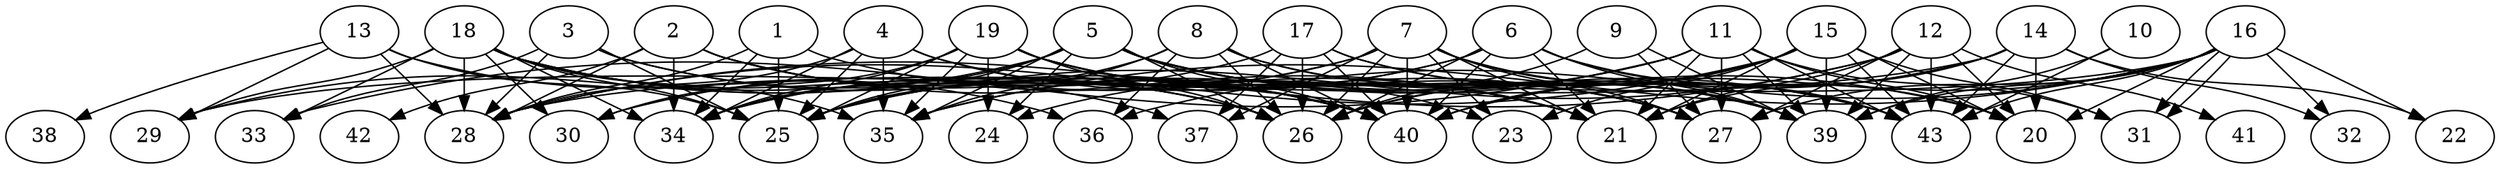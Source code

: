 // DAG (tier=3-complex, mode=compute, n=43, ccr=0.484, fat=0.790, density=0.685, regular=0.339, jump=0.204, mindata=1048576, maxdata=16777216)
// DAG automatically generated by daggen at Sun Aug 24 16:33:34 2025
// /home/ermia/Project/Environments/daggen/bin/daggen --dot --ccr 0.484 --fat 0.790 --regular 0.339 --density 0.685 --jump 0.204 --mindata 1048576 --maxdata 16777216 -n 43 
digraph G {
  1 [size="20040761514114336", alpha="0.11", expect_size="10020380757057168"]
  1 -> 21 [size ="665357845004288"]
  1 -> 25 [size ="665357845004288"]
  1 -> 28 [size ="665357845004288"]
  1 -> 34 [size ="665357845004288"]
  2 [size="213864357451268096000", alpha="0.02", expect_size="106932178725634048000"]
  2 -> 21 [size ="286098509004800"]
  2 -> 26 [size ="286098509004800"]
  2 -> 28 [size ="286098509004800"]
  2 -> 34 [size ="286098509004800"]
  2 -> 40 [size ="286098509004800"]
  2 -> 42 [size ="286098509004800"]
  3 [size="1148677718147268480", alpha="0.19", expect_size="574338859073634240"]
  3 -> 25 [size ="932080724738048"]
  3 -> 26 [size ="932080724738048"]
  3 -> 28 [size ="932080724738048"]
  3 -> 33 [size ="932080724738048"]
  3 -> 40 [size ="932080724738048"]
  4 [size="2237744001248647168", alpha="0.04", expect_size="1118872000624323584"]
  4 -> 25 [size ="991901524164608"]
  4 -> 27 [size ="991901524164608"]
  4 -> 28 [size ="991901524164608"]
  4 -> 34 [size ="991901524164608"]
  4 -> 35 [size ="991901524164608"]
  4 -> 40 [size ="991901524164608"]
  5 [size="71440874546306880", alpha="0.01", expect_size="35720437273153440"]
  5 -> 20 [size ="2240269739098112"]
  5 -> 21 [size ="2240269739098112"]
  5 -> 24 [size ="2240269739098112"]
  5 -> 25 [size ="2240269739098112"]
  5 -> 26 [size ="2240269739098112"]
  5 -> 27 [size ="2240269739098112"]
  5 -> 29 [size ="2240269739098112"]
  5 -> 34 [size ="2240269739098112"]
  5 -> 35 [size ="2240269739098112"]
  5 -> 40 [size ="2240269739098112"]
  5 -> 43 [size ="2240269739098112"]
  6 [size="28472315490632466432", alpha="0.19", expect_size="14236157745316233216"]
  6 -> 20 [size ="74594220244992"]
  6 -> 21 [size ="74594220244992"]
  6 -> 25 [size ="74594220244992"]
  6 -> 26 [size ="74594220244992"]
  6 -> 34 [size ="74594220244992"]
  6 -> 39 [size ="74594220244992"]
  6 -> 40 [size ="74594220244992"]
  6 -> 43 [size ="74594220244992"]
  7 [size="891832779145216000000", alpha="0.14", expect_size="445916389572608000000"]
  7 -> 21 [size ="741217402880000"]
  7 -> 23 [size ="741217402880000"]
  7 -> 25 [size ="741217402880000"]
  7 -> 26 [size ="741217402880000"]
  7 -> 27 [size ="741217402880000"]
  7 -> 30 [size ="741217402880000"]
  7 -> 37 [size ="741217402880000"]
  7 -> 39 [size ="741217402880000"]
  7 -> 40 [size ="741217402880000"]
  7 -> 43 [size ="741217402880000"]
  8 [size="49638682373920915456", alpha="0.14", expect_size="24819341186960457728"]
  8 -> 25 [size ="108052996947968"]
  8 -> 26 [size ="108052996947968"]
  8 -> 27 [size ="108052996947968"]
  8 -> 35 [size ="108052996947968"]
  8 -> 36 [size ="108052996947968"]
  8 -> 39 [size ="108052996947968"]
  8 -> 40 [size ="108052996947968"]
  9 [size="37098226258785861632", alpha="0.09", expect_size="18549113129392930816"]
  9 -> 26 [size ="88986764705792"]
  9 -> 27 [size ="88986764705792"]
  9 -> 39 [size ="88986764705792"]
  10 [size="662891962638028928", alpha="0.01", expect_size="331445981319014464"]
  10 -> 39 [size ="522473242099712"]
  10 -> 43 [size ="522473242099712"]
  11 [size="1612663988122594312192", alpha="0.06", expect_size="806331994061297156096"]
  11 -> 20 [size ="1100151712120832"]
  11 -> 21 [size ="1100151712120832"]
  11 -> 24 [size ="1100151712120832"]
  11 -> 27 [size ="1100151712120832"]
  11 -> 31 [size ="1100151712120832"]
  11 -> 33 [size ="1100151712120832"]
  11 -> 35 [size ="1100151712120832"]
  11 -> 39 [size ="1100151712120832"]
  11 -> 43 [size ="1100151712120832"]
  12 [size="1173306682114048000000", alpha="0.12", expect_size="586653341057024000000"]
  12 -> 20 [size ="889947422720000"]
  12 -> 21 [size ="889947422720000"]
  12 -> 25 [size ="889947422720000"]
  12 -> 27 [size ="889947422720000"]
  12 -> 28 [size ="889947422720000"]
  12 -> 39 [size ="889947422720000"]
  12 -> 41 [size ="889947422720000"]
  12 -> 43 [size ="889947422720000"]
  13 [size="1380442201485715200", alpha="0.17", expect_size="690221100742857600"]
  13 -> 25 [size ="1207556932370432"]
  13 -> 28 [size ="1207556932370432"]
  13 -> 29 [size ="1207556932370432"]
  13 -> 36 [size ="1207556932370432"]
  13 -> 38 [size ="1207556932370432"]
  14 [size="675934256424658688", alpha="0.19", expect_size="337967128212329344"]
  14 -> 20 [size ="419066535739392"]
  14 -> 21 [size ="419066535739392"]
  14 -> 22 [size ="419066535739392"]
  14 -> 26 [size ="419066535739392"]
  14 -> 29 [size ="419066535739392"]
  14 -> 32 [size ="419066535739392"]
  14 -> 40 [size ="419066535739392"]
  14 -> 43 [size ="419066535739392"]
  15 [size="115679756664779776", alpha="0.10", expect_size="57839878332389888"]
  15 -> 20 [size ="296179636109312"]
  15 -> 21 [size ="296179636109312"]
  15 -> 23 [size ="296179636109312"]
  15 -> 26 [size ="296179636109312"]
  15 -> 28 [size ="296179636109312"]
  15 -> 31 [size ="296179636109312"]
  15 -> 39 [size ="296179636109312"]
  15 -> 40 [size ="296179636109312"]
  15 -> 43 [size ="296179636109312"]
  16 [size="2216102071852106514432", alpha="0.18", expect_size="1108051035926053257216"]
  16 -> 20 [size ="1359825434836992"]
  16 -> 22 [size ="1359825434836992"]
  16 -> 27 [size ="1359825434836992"]
  16 -> 28 [size ="1359825434836992"]
  16 -> 31 [size ="1359825434836992"]
  16 -> 31 [size ="1359825434836992"]
  16 -> 32 [size ="1359825434836992"]
  16 -> 35 [size ="1359825434836992"]
  16 -> 36 [size ="1359825434836992"]
  16 -> 39 [size ="1359825434836992"]
  16 -> 40 [size ="1359825434836992"]
  16 -> 43 [size ="1359825434836992"]
  17 [size="60427226674260072", alpha="0.08", expect_size="30213613337130036"]
  17 -> 26 [size ="2059287702536192"]
  17 -> 34 [size ="2059287702536192"]
  17 -> 37 [size ="2059287702536192"]
  17 -> 39 [size ="2059287702536192"]
  17 -> 40 [size ="2059287702536192"]
  17 -> 43 [size ="2059287702536192"]
  18 [size="1982051641908434829312", alpha="0.08", expect_size="991025820954217414656"]
  18 -> 25 [size ="1262311767539712"]
  18 -> 26 [size ="1262311767539712"]
  18 -> 28 [size ="1262311767539712"]
  18 -> 29 [size ="1262311767539712"]
  18 -> 30 [size ="1262311767539712"]
  18 -> 33 [size ="1262311767539712"]
  18 -> 34 [size ="1262311767539712"]
  18 -> 35 [size ="1262311767539712"]
  18 -> 37 [size ="1262311767539712"]
  18 -> 40 [size ="1262311767539712"]
  19 [size="2503401119598772224000", alpha="0.08", expect_size="1251700559799386112000"]
  19 -> 21 [size ="1474948811980800"]
  19 -> 23 [size ="1474948811980800"]
  19 -> 24 [size ="1474948811980800"]
  19 -> 25 [size ="1474948811980800"]
  19 -> 26 [size ="1474948811980800"]
  19 -> 27 [size ="1474948811980800"]
  19 -> 30 [size ="1474948811980800"]
  19 -> 34 [size ="1474948811980800"]
  19 -> 35 [size ="1474948811980800"]
  20 [size="1465046375185164288", alpha="0.10", expect_size="732523187592582144"]
  21 [size="881907863625138176000", alpha="0.19", expect_size="440953931812569088000"]
  22 [size="28329334595903291392", alpha="0.09", expect_size="14164667297951645696"]
  23 [size="2474232524174125", alpha="0.18", expect_size="1237116262087062"]
  24 [size="802564806500726784", alpha="0.14", expect_size="401282403250363392"]
  25 [size="646923758703858417664", alpha="0.04", expect_size="323461879351929208832"]
  26 [size="9182898984845312000", alpha="0.17", expect_size="4591449492422656000"]
  27 [size="22482051792969412", alpha="0.16", expect_size="11241025896484706"]
  28 [size="966594708250324992", alpha="0.03", expect_size="483297354125162496"]
  29 [size="3553313673486681505792", alpha="0.01", expect_size="1776656836743340752896"]
  30 [size="1991762010782220419072", alpha="0.17", expect_size="995881005391110209536"]
  31 [size="803225097056894208", alpha="0.04", expect_size="401612548528447104"]
  32 [size="764892034089388867584", alpha="0.20", expect_size="382446017044694433792"]
  33 [size="1621975935725261029376", alpha="0.15", expect_size="810987967862630514688"]
  34 [size="1587675869288175360", alpha="0.11", expect_size="793837934644087680"]
  35 [size="7801724451248805", alpha="0.16", expect_size="3900862225624402"]
  36 [size="3627409158170568", alpha="0.01", expect_size="1813704579085284"]
  37 [size="2202537437927578", alpha="0.20", expect_size="1101268718963789"]
  38 [size="19968169494829924", alpha="0.10", expect_size="9984084747414962"]
  39 [size="4263380289599832064000", alpha="0.10", expect_size="2131690144799916032000"]
  40 [size="90411121479451872", alpha="0.16", expect_size="45205560739725936"]
  41 [size="28535798285431824", alpha="0.20", expect_size="14267899142715912"]
  42 [size="824440869169326456832", alpha="0.15", expect_size="412220434584663228416"]
  43 [size="671261883335532", alpha="0.03", expect_size="335630941667766"]
}